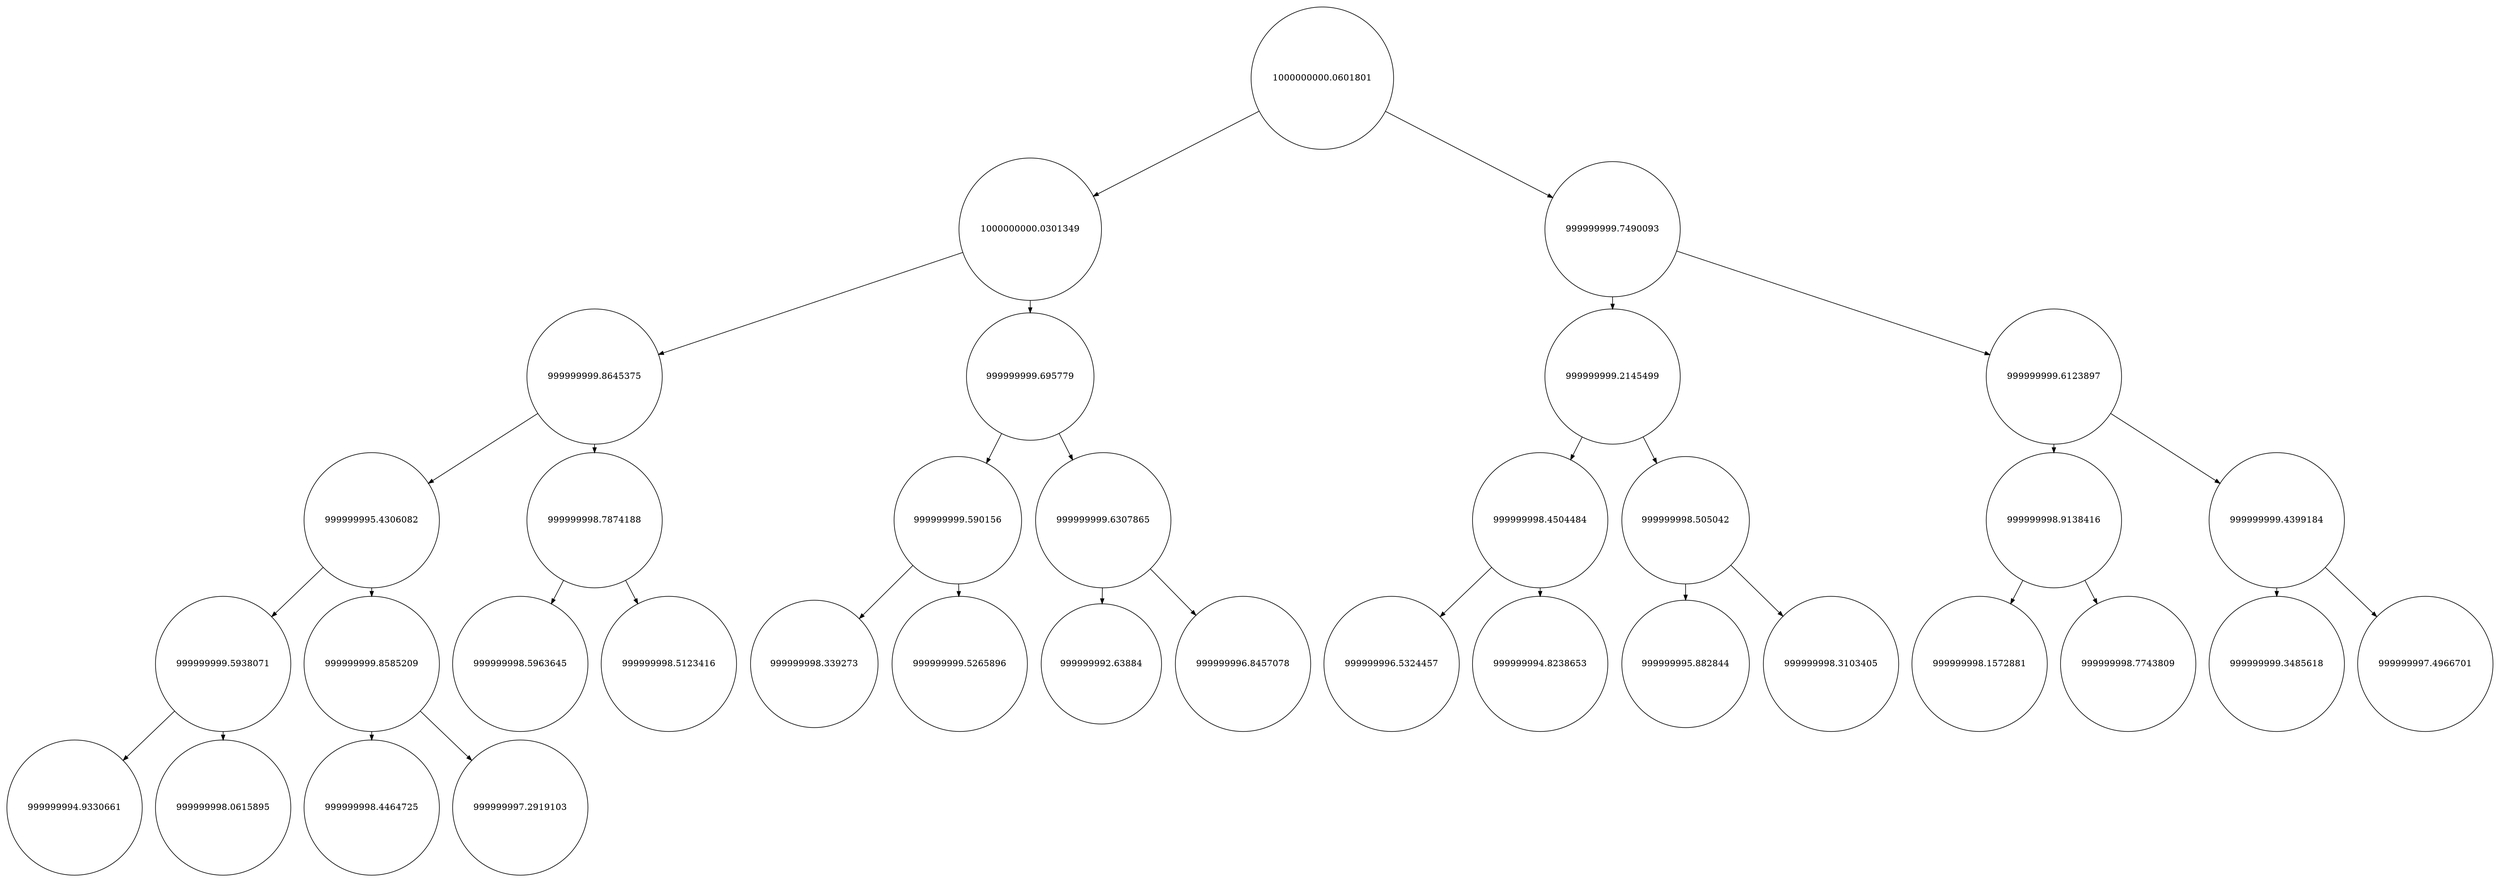 
    digraph G {
    nodesep=0.3;
    ranksep=0.2;
    margin=0.1;
    node [shape=circle];
    edge [arrowsize=0.8];
    1 -> 2[side=left];
1 -> 3;
2 -> 4[side=left];
2 -> 5;
3 -> 6[side=left];
3 -> 7;
4 -> 8[side=left];
4 -> 9;
5 -> 10[side=left];
5 -> 11;
6 -> 12[side=left];
6 -> 13;
7 -> 14[side=left];
7 -> 15;
8 -> 16[side=left];
8 -> 17;
9 -> 18[side=left];
9 -> 19;
10 -> 20[side=left];
10 -> 21;
11 -> 22[side=left];
11 -> 23;
12 -> 24[side=left];
12 -> 25;
13 -> 26[side=left];
13 -> 27;
14 -> 28[side=left];
14 -> 29;
15 -> 30[side=left];
15 -> 31;
16 -> 32[side=left];
16 -> 33;
17 -> 34[side=left];
17 -> 35;
1[label="1000000000.0601801"]
2[label="1000000000.0301349"]
3[label="999999999.7490093"]
4[label="999999999.8645375"]
5[label="999999999.695779"]
6[label="999999999.2145499"]
7[label="999999999.6123897"]
8[label="999999995.4306082"]
9[label="999999998.7874188"]
10[label="999999999.590156"]
11[label="999999999.6307865"]
12[label="999999998.4504484"]
13[label="999999998.505042"]
14[label="999999998.9138416"]
15[label="999999999.4399184"]
16[label="999999999.5938071"]
17[label="999999999.8585209"]
18[label="999999998.5963645"]
19[label="999999998.5123416"]
20[label="999999998.339273"]
21[label="999999999.5265896"]
22[label="999999992.63884"]
23[label="999999996.8457078"]
24[label="999999996.5324457"]
25[label="999999994.8238653"]
26[label="999999995.882844"]
27[label="999999998.3103405"]
28[label="999999998.1572881"]
29[label="999999998.7743809"]
30[label="999999999.3485618"]
31[label="999999997.4966701"]
32[label="999999994.9330661"]
33[label="999999998.0615895"]
34[label="999999998.4464725"]
35[label="999999997.2919103"]}